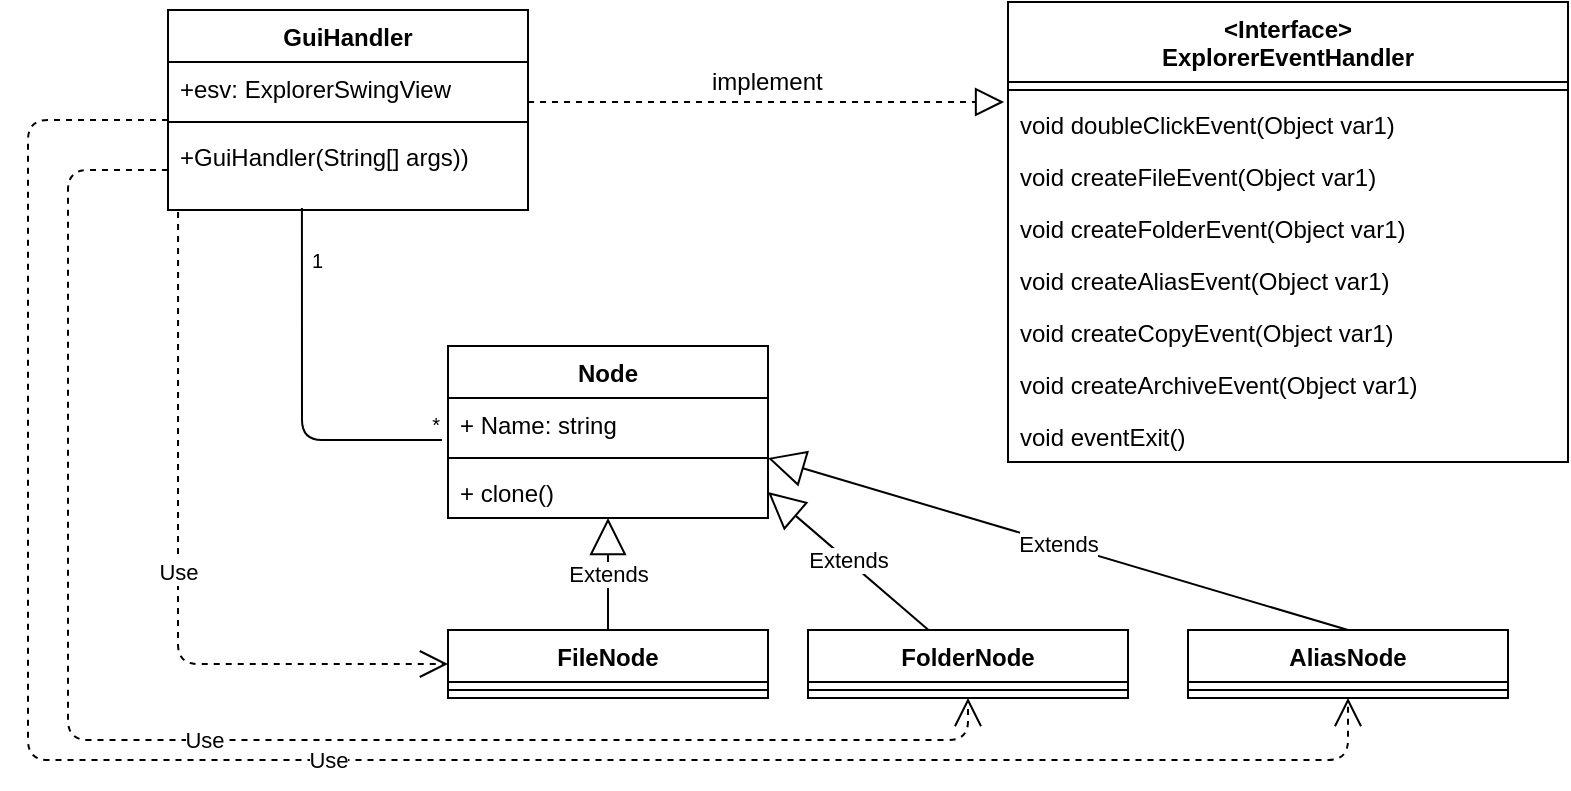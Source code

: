 <mxfile version="10.6.7" type="github"><diagram id="K2pteIR1TAQuDucuGhjs" name="Page-1"><mxGraphModel dx="840" dy="422" grid="1" gridSize="10" guides="1" tooltips="1" connect="1" arrows="1" fold="1" page="1" pageScale="1" pageWidth="850" pageHeight="1100" math="0" shadow="0"><root><mxCell id="0"/><mxCell id="1" parent="0"/><mxCell id="SUX0LmCdR--Vzii-xHDW-1" value="GuiHandler" style="swimlane;fontStyle=1;align=center;verticalAlign=top;childLayout=stackLayout;horizontal=1;startSize=26;horizontalStack=0;resizeParent=1;resizeParentMax=0;resizeLast=0;collapsible=1;marginBottom=0;" vertex="1" parent="1"><mxGeometry x="100" y="25" width="180" height="100" as="geometry"/></mxCell><mxCell id="SUX0LmCdR--Vzii-xHDW-2" value="+esv: ExplorerSwingView" style="text;strokeColor=none;fillColor=none;align=left;verticalAlign=top;spacingLeft=4;spacingRight=4;overflow=hidden;rotatable=0;points=[[0,0.5],[1,0.5]];portConstraint=eastwest;" vertex="1" parent="SUX0LmCdR--Vzii-xHDW-1"><mxGeometry y="26" width="180" height="26" as="geometry"/></mxCell><mxCell id="SUX0LmCdR--Vzii-xHDW-3" value="" style="line;strokeWidth=1;fillColor=none;align=left;verticalAlign=middle;spacingTop=-1;spacingLeft=3;spacingRight=3;rotatable=0;labelPosition=right;points=[];portConstraint=eastwest;" vertex="1" parent="SUX0LmCdR--Vzii-xHDW-1"><mxGeometry y="52" width="180" height="8" as="geometry"/></mxCell><mxCell id="SUX0LmCdR--Vzii-xHDW-4" value="+GuiHandler(String[] args))" style="text;strokeColor=none;fillColor=none;align=left;verticalAlign=top;spacingLeft=4;spacingRight=4;overflow=hidden;rotatable=0;points=[[0,0.5],[1,0.5]];portConstraint=eastwest;" vertex="1" parent="SUX0LmCdR--Vzii-xHDW-1"><mxGeometry y="60" width="180" height="40" as="geometry"/></mxCell><mxCell id="SUX0LmCdR--Vzii-xHDW-9" value="&lt;Interface&gt;&#xA;ExplorerEventHandler&#xA;" style="swimlane;fontStyle=1;align=center;verticalAlign=top;childLayout=stackLayout;horizontal=1;startSize=40;horizontalStack=0;resizeParent=1;resizeParentMax=0;resizeLast=0;collapsible=1;marginBottom=0;" vertex="1" parent="1"><mxGeometry x="520" y="21" width="280" height="230" as="geometry"/></mxCell><mxCell id="SUX0LmCdR--Vzii-xHDW-11" value="" style="line;strokeWidth=1;fillColor=none;align=left;verticalAlign=middle;spacingTop=-1;spacingLeft=3;spacingRight=3;rotatable=0;labelPosition=right;points=[];portConstraint=eastwest;" vertex="1" parent="SUX0LmCdR--Vzii-xHDW-9"><mxGeometry y="40" width="280" height="8" as="geometry"/></mxCell><mxCell id="SUX0LmCdR--Vzii-xHDW-14" value="void doubleClickEvent(Object var1)&#xA;&#xA;" style="text;strokeColor=none;fillColor=none;align=left;verticalAlign=top;spacingLeft=4;spacingRight=4;overflow=hidden;rotatable=0;points=[[0,0.5],[1,0.5]];portConstraint=eastwest;" vertex="1" parent="SUX0LmCdR--Vzii-xHDW-9"><mxGeometry y="48" width="280" height="26" as="geometry"/></mxCell><mxCell id="SUX0LmCdR--Vzii-xHDW-15" value="void createFileEvent(Object var1)" style="text;strokeColor=none;fillColor=none;align=left;verticalAlign=top;spacingLeft=4;spacingRight=4;overflow=hidden;rotatable=0;points=[[0,0.5],[1,0.5]];portConstraint=eastwest;" vertex="1" parent="SUX0LmCdR--Vzii-xHDW-9"><mxGeometry y="74" width="280" height="26" as="geometry"/></mxCell><mxCell id="SUX0LmCdR--Vzii-xHDW-13" value="void createFolderEvent(Object var1)" style="text;strokeColor=none;fillColor=none;align=left;verticalAlign=top;spacingLeft=4;spacingRight=4;overflow=hidden;rotatable=0;points=[[0,0.5],[1,0.5]];portConstraint=eastwest;" vertex="1" parent="SUX0LmCdR--Vzii-xHDW-9"><mxGeometry y="100" width="280" height="26" as="geometry"/></mxCell><mxCell id="SUX0LmCdR--Vzii-xHDW-16" value="void createAliasEvent(Object var1)" style="text;strokeColor=none;fillColor=none;align=left;verticalAlign=top;spacingLeft=4;spacingRight=4;overflow=hidden;rotatable=0;points=[[0,0.5],[1,0.5]];portConstraint=eastwest;" vertex="1" parent="SUX0LmCdR--Vzii-xHDW-9"><mxGeometry y="126" width="280" height="26" as="geometry"/></mxCell><mxCell id="SUX0LmCdR--Vzii-xHDW-17" value="void createCopyEvent(Object var1)" style="text;strokeColor=none;fillColor=none;align=left;verticalAlign=top;spacingLeft=4;spacingRight=4;overflow=hidden;rotatable=0;points=[[0,0.5],[1,0.5]];portConstraint=eastwest;" vertex="1" parent="SUX0LmCdR--Vzii-xHDW-9"><mxGeometry y="152" width="280" height="26" as="geometry"/></mxCell><mxCell id="SUX0LmCdR--Vzii-xHDW-18" value="void createArchiveEvent(Object var1)" style="text;strokeColor=none;fillColor=none;align=left;verticalAlign=top;spacingLeft=4;spacingRight=4;overflow=hidden;rotatable=0;points=[[0,0.5],[1,0.5]];portConstraint=eastwest;" vertex="1" parent="SUX0LmCdR--Vzii-xHDW-9"><mxGeometry y="178" width="280" height="26" as="geometry"/></mxCell><mxCell id="SUX0LmCdR--Vzii-xHDW-12" value="void eventExit()" style="text;strokeColor=none;fillColor=none;align=left;verticalAlign=top;spacingLeft=4;spacingRight=4;overflow=hidden;rotatable=0;points=[[0,0.5],[1,0.5]];portConstraint=eastwest;" vertex="1" parent="SUX0LmCdR--Vzii-xHDW-9"><mxGeometry y="204" width="280" height="26" as="geometry"/></mxCell><mxCell id="SUX0LmCdR--Vzii-xHDW-23" value="" style="endArrow=block;dashed=1;endFill=0;endSize=12;html=1;exitX=1;exitY=0.769;exitDx=0;exitDy=0;entryX=-0.007;entryY=0.077;entryDx=0;entryDy=0;entryPerimeter=0;exitPerimeter=0;" edge="1" parent="1" source="SUX0LmCdR--Vzii-xHDW-2" target="SUX0LmCdR--Vzii-xHDW-14"><mxGeometry width="160" relative="1" as="geometry"><mxPoint x="100" y="270" as="sourcePoint"/><mxPoint x="260" y="270" as="targetPoint"/></mxGeometry></mxCell><mxCell id="SUX0LmCdR--Vzii-xHDW-24" value="&lt;div&gt;implement&lt;/div&gt;" style="text;html=1;resizable=0;points=[];autosize=1;align=left;verticalAlign=top;spacingTop=-4;" vertex="1" parent="1"><mxGeometry x="370" y="51" width="70" height="20" as="geometry"/></mxCell><mxCell id="SUX0LmCdR--Vzii-xHDW-26" value="Node" style="swimlane;fontStyle=1;align=center;verticalAlign=top;childLayout=stackLayout;horizontal=1;startSize=26;horizontalStack=0;resizeParent=1;resizeParentMax=0;resizeLast=0;collapsible=1;marginBottom=0;" vertex="1" parent="1"><mxGeometry x="240" y="193" width="160" height="86" as="geometry"/></mxCell><mxCell id="SUX0LmCdR--Vzii-xHDW-27" value="+ Name: string" style="text;strokeColor=none;fillColor=none;align=left;verticalAlign=top;spacingLeft=4;spacingRight=4;overflow=hidden;rotatable=0;points=[[0,0.5],[1,0.5]];portConstraint=eastwest;" vertex="1" parent="SUX0LmCdR--Vzii-xHDW-26"><mxGeometry y="26" width="160" height="26" as="geometry"/></mxCell><mxCell id="SUX0LmCdR--Vzii-xHDW-28" value="" style="line;strokeWidth=1;fillColor=none;align=left;verticalAlign=middle;spacingTop=-1;spacingLeft=3;spacingRight=3;rotatable=0;labelPosition=right;points=[];portConstraint=eastwest;" vertex="1" parent="SUX0LmCdR--Vzii-xHDW-26"><mxGeometry y="52" width="160" height="8" as="geometry"/></mxCell><mxCell id="SUX0LmCdR--Vzii-xHDW-29" value="+ clone()" style="text;strokeColor=none;fillColor=none;align=left;verticalAlign=top;spacingLeft=4;spacingRight=4;overflow=hidden;rotatable=0;points=[[0,0.5],[1,0.5]];portConstraint=eastwest;" vertex="1" parent="SUX0LmCdR--Vzii-xHDW-26"><mxGeometry y="60" width="160" height="26" as="geometry"/></mxCell><mxCell id="SUX0LmCdR--Vzii-xHDW-30" value="" style="endArrow=none;html=1;edgeStyle=orthogonalEdgeStyle;exitX=0.372;exitY=0.975;exitDx=0;exitDy=0;exitPerimeter=0;entryX=-0.019;entryY=0.808;entryDx=0;entryDy=0;entryPerimeter=0;" edge="1" parent="1" source="SUX0LmCdR--Vzii-xHDW-4" target="SUX0LmCdR--Vzii-xHDW-27"><mxGeometry relative="1" as="geometry"><mxPoint x="100" y="300" as="sourcePoint"/><mxPoint x="260" y="300" as="targetPoint"/></mxGeometry></mxCell><mxCell id="SUX0LmCdR--Vzii-xHDW-31" value="&lt;div&gt;1&lt;/div&gt;&lt;div&gt;&lt;br&gt;&lt;/div&gt;" style="resizable=0;html=1;align=left;verticalAlign=bottom;labelBackgroundColor=#ffffff;fontSize=10;" connectable="0" vertex="1" parent="SUX0LmCdR--Vzii-xHDW-30"><mxGeometry x="-1" relative="1" as="geometry"><mxPoint x="3" y="46" as="offset"/></mxGeometry></mxCell><mxCell id="SUX0LmCdR--Vzii-xHDW-32" value="*" style="resizable=0;html=1;align=right;verticalAlign=bottom;labelBackgroundColor=#ffffff;fontSize=10;" connectable="0" vertex="1" parent="SUX0LmCdR--Vzii-xHDW-30"><mxGeometry x="1" relative="1" as="geometry"/></mxCell><mxCell id="SUX0LmCdR--Vzii-xHDW-33" value="FileNode" style="swimlane;fontStyle=1;align=center;verticalAlign=top;childLayout=stackLayout;horizontal=1;startSize=26;horizontalStack=0;resizeParent=1;resizeParentMax=0;resizeLast=0;collapsible=1;marginBottom=0;" vertex="1" parent="1"><mxGeometry x="240" y="335" width="160" height="34" as="geometry"/></mxCell><mxCell id="SUX0LmCdR--Vzii-xHDW-35" value="" style="line;strokeWidth=1;fillColor=none;align=left;verticalAlign=middle;spacingTop=-1;spacingLeft=3;spacingRight=3;rotatable=0;labelPosition=right;points=[];portConstraint=eastwest;" vertex="1" parent="SUX0LmCdR--Vzii-xHDW-33"><mxGeometry y="26" width="160" height="8" as="geometry"/></mxCell><mxCell id="SUX0LmCdR--Vzii-xHDW-37" value="FolderNode" style="swimlane;fontStyle=1;align=center;verticalAlign=top;childLayout=stackLayout;horizontal=1;startSize=26;horizontalStack=0;resizeParent=1;resizeParentMax=0;resizeLast=0;collapsible=1;marginBottom=0;" vertex="1" parent="1"><mxGeometry x="420" y="335" width="160" height="34" as="geometry"/></mxCell><mxCell id="SUX0LmCdR--Vzii-xHDW-38" value="" style="line;strokeWidth=1;fillColor=none;align=left;verticalAlign=middle;spacingTop=-1;spacingLeft=3;spacingRight=3;rotatable=0;labelPosition=right;points=[];portConstraint=eastwest;" vertex="1" parent="SUX0LmCdR--Vzii-xHDW-37"><mxGeometry y="26" width="160" height="8" as="geometry"/></mxCell><mxCell id="SUX0LmCdR--Vzii-xHDW-39" value="AliasNode" style="swimlane;fontStyle=1;align=center;verticalAlign=top;childLayout=stackLayout;horizontal=1;startSize=26;horizontalStack=0;resizeParent=1;resizeParentMax=0;resizeLast=0;collapsible=1;marginBottom=0;" vertex="1" parent="1"><mxGeometry x="610" y="335" width="160" height="34" as="geometry"/></mxCell><mxCell id="SUX0LmCdR--Vzii-xHDW-40" value="" style="line;strokeWidth=1;fillColor=none;align=left;verticalAlign=middle;spacingTop=-1;spacingLeft=3;spacingRight=3;rotatable=0;labelPosition=right;points=[];portConstraint=eastwest;" vertex="1" parent="SUX0LmCdR--Vzii-xHDW-39"><mxGeometry y="26" width="160" height="8" as="geometry"/></mxCell><mxCell id="SUX0LmCdR--Vzii-xHDW-41" value="Extends" style="endArrow=block;endSize=16;endFill=0;html=1;" edge="1" parent="1" source="SUX0LmCdR--Vzii-xHDW-33" target="SUX0LmCdR--Vzii-xHDW-29"><mxGeometry width="160" relative="1" as="geometry"><mxPoint x="100" y="380" as="sourcePoint"/><mxPoint x="260" y="380" as="targetPoint"/></mxGeometry></mxCell><mxCell id="SUX0LmCdR--Vzii-xHDW-42" value="Extends" style="endArrow=block;endSize=16;endFill=0;html=1;entryX=1;entryY=0.5;entryDx=0;entryDy=0;" edge="1" parent="1" source="SUX0LmCdR--Vzii-xHDW-37" target="SUX0LmCdR--Vzii-xHDW-29"><mxGeometry width="160" relative="1" as="geometry"><mxPoint x="330" y="345" as="sourcePoint"/><mxPoint x="330" y="289" as="targetPoint"/></mxGeometry></mxCell><mxCell id="SUX0LmCdR--Vzii-xHDW-43" value="Extends" style="endArrow=block;endSize=16;endFill=0;html=1;exitX=0.5;exitY=0;exitDx=0;exitDy=0;entryX=1;entryY=0.5;entryDx=0;entryDy=0;entryPerimeter=0;" edge="1" parent="1" source="SUX0LmCdR--Vzii-xHDW-39" target="SUX0LmCdR--Vzii-xHDW-28"><mxGeometry width="160" relative="1" as="geometry"><mxPoint x="490.233" y="345" as="sourcePoint"/><mxPoint x="410" y="276" as="targetPoint"/></mxGeometry></mxCell><mxCell id="SUX0LmCdR--Vzii-xHDW-44" value="Use" style="endArrow=open;endSize=12;dashed=1;html=1;entryX=0;entryY=0.5;entryDx=0;entryDy=0;exitX=0.028;exitY=1.025;exitDx=0;exitDy=0;exitPerimeter=0;" edge="1" parent="1" source="SUX0LmCdR--Vzii-xHDW-4" target="SUX0LmCdR--Vzii-xHDW-33"><mxGeometry width="160" relative="1" as="geometry"><mxPoint x="100" y="390" as="sourcePoint"/><mxPoint x="260" y="390" as="targetPoint"/><Array as="points"><mxPoint x="105" y="352"/></Array></mxGeometry></mxCell><mxCell id="SUX0LmCdR--Vzii-xHDW-45" value="Use" style="endArrow=open;endSize=12;dashed=1;html=1;exitX=0;exitY=0.5;exitDx=0;exitDy=0;" edge="1" parent="1" source="SUX0LmCdR--Vzii-xHDW-4" target="SUX0LmCdR--Vzii-xHDW-38"><mxGeometry width="160" relative="1" as="geometry"><mxPoint x="115" y="136" as="sourcePoint"/><mxPoint x="250" y="362" as="targetPoint"/><Array as="points"><mxPoint x="50" y="105"/><mxPoint x="50" y="390"/><mxPoint x="230" y="390"/><mxPoint x="500" y="390"/></Array></mxGeometry></mxCell><mxCell id="SUX0LmCdR--Vzii-xHDW-46" value="Use" style="endArrow=open;endSize=12;dashed=1;html=1;exitX=0;exitY=1.115;exitDx=0;exitDy=0;exitPerimeter=0;entryX=0.5;entryY=1;entryDx=0;entryDy=0;" edge="1" parent="1" source="SUX0LmCdR--Vzii-xHDW-2" target="SUX0LmCdR--Vzii-xHDW-39"><mxGeometry width="160" relative="1" as="geometry"><mxPoint x="110" y="115" as="sourcePoint"/><mxPoint x="510" y="379" as="targetPoint"/><Array as="points"><mxPoint x="30" y="80"/><mxPoint x="30" y="400"/><mxPoint x="240" y="400"/><mxPoint x="690" y="400"/></Array></mxGeometry></mxCell></root></mxGraphModel></diagram></mxfile>